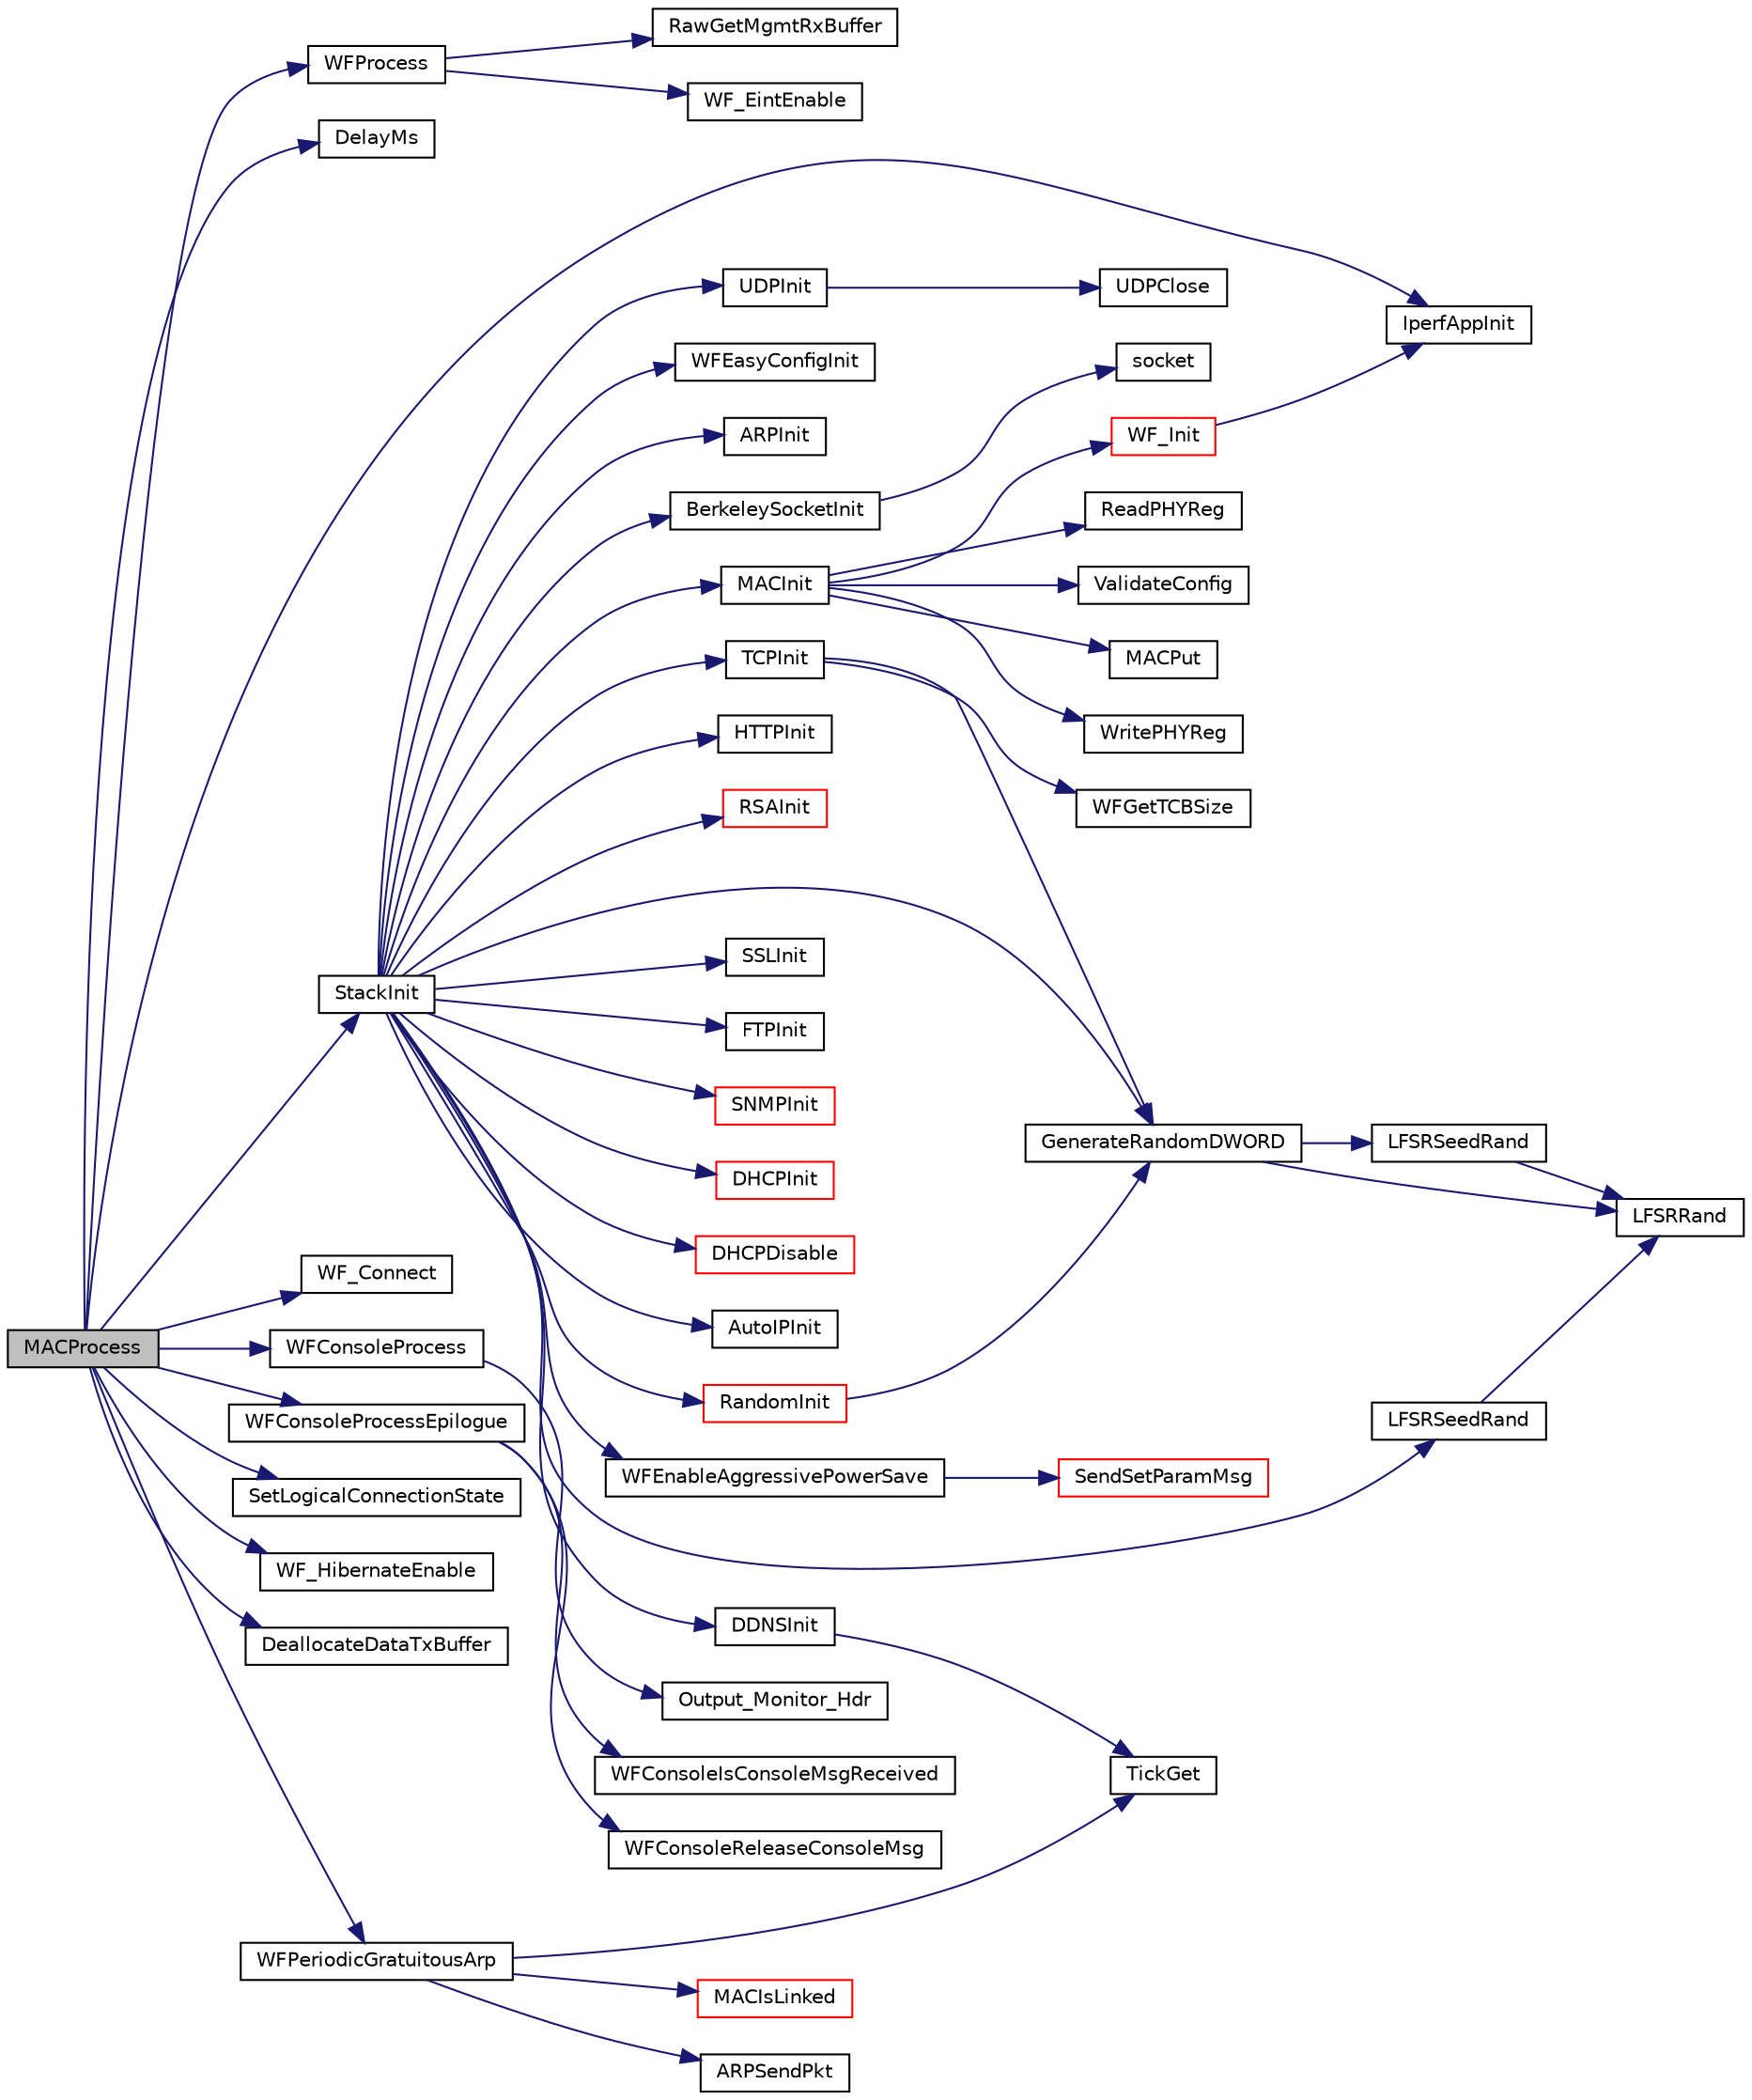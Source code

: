 digraph "MACProcess"
{
  edge [fontname="Helvetica",fontsize="10",labelfontname="Helvetica",labelfontsize="10"];
  node [fontname="Helvetica",fontsize="10",shape=record];
  rankdir="LR";
  Node1 [label="MACProcess",height=0.2,width=0.4,color="black", fillcolor="grey75", style="filled", fontcolor="black"];
  Node1 -> Node2 [color="midnightblue",fontsize="10",style="solid",fontname="Helvetica"];
  Node2 [label="WFProcess",height=0.2,width=0.4,color="black", fillcolor="white", style="filled",URL="$_w_f_api_8h.html#ab40c33ce57709d716eea07a0a76b16dd"];
  Node2 -> Node3 [color="midnightblue",fontsize="10",style="solid",fontname="Helvetica"];
  Node3 [label="RawGetMgmtRxBuffer",height=0.2,width=0.4,color="black", fillcolor="white", style="filled",URL="$_w_f_raw_8h.html#ad4dc4ee21d997183f947293c0a52d293"];
  Node2 -> Node4 [color="midnightblue",fontsize="10",style="solid",fontname="Helvetica"];
  Node4 [label="WF_EintEnable",height=0.2,width=0.4,color="black", fillcolor="white", style="filled",URL="$_w_f_api_8h.html#a939bc519999b13755ac6af4911d8fffb"];
  Node1 -> Node5 [color="midnightblue",fontsize="10",style="solid",fontname="Helvetica"];
  Node5 [label="DelayMs",height=0.2,width=0.4,color="black", fillcolor="white", style="filled",URL="$_time_delay_8c.html#ac0fb282a454001ee1813601dbb9f1bed"];
  Node1 -> Node6 [color="midnightblue",fontsize="10",style="solid",fontname="Helvetica"];
  Node6 [label="StackInit",height=0.2,width=0.4,color="black", fillcolor="white", style="filled",URL="$_stack_tsk_8h.html#af71915a2bb239ba8607e939c5943eb59"];
  Node6 -> Node7 [color="midnightblue",fontsize="10",style="solid",fontname="Helvetica"];
  Node7 [label="LFSRSeedRand",height=0.2,width=0.4,color="black", fillcolor="white", style="filled",URL="$_helpers_8h.html#a4cbb98a43546f70ea01fbf5408e72540"];
  Node7 -> Node8 [color="midnightblue",fontsize="10",style="solid",fontname="Helvetica"];
  Node8 [label="LFSRRand",height=0.2,width=0.4,color="black", fillcolor="white", style="filled",URL="$_helpers_8c.html#aa96b3af9ccf2d7d2a4558708b90981cd"];
  Node6 -> Node9 [color="midnightblue",fontsize="10",style="solid",fontname="Helvetica"];
  Node9 [label="GenerateRandomDWORD",height=0.2,width=0.4,color="black", fillcolor="white", style="filled",URL="$_helpers_8h.html#ab9a87e9fa459e39748e35e7b700077ed"];
  Node9 -> Node8 [color="midnightblue",fontsize="10",style="solid",fontname="Helvetica"];
  Node9 -> Node10 [color="midnightblue",fontsize="10",style="solid",fontname="Helvetica"];
  Node10 [label="LFSRSeedRand",height=0.2,width=0.4,color="black", fillcolor="white", style="filled",URL="$_helpers_8c.html#a4cbb98a43546f70ea01fbf5408e72540"];
  Node10 -> Node8 [color="midnightblue",fontsize="10",style="solid",fontname="Helvetica"];
  Node6 -> Node11 [color="midnightblue",fontsize="10",style="solid",fontname="Helvetica"];
  Node11 [label="MACInit",height=0.2,width=0.4,color="black", fillcolor="white", style="filled",URL="$_m_a_c_8h.html#a26cccc5919dcabb5777c3f6127648e9f"];
  Node11 -> Node12 [color="midnightblue",fontsize="10",style="solid",fontname="Helvetica"];
  Node12 [label="MACPut",height=0.2,width=0.4,color="black", fillcolor="white", style="filled",URL="$_e_n_c28_j60_8c.html#a9a1910d847af55acbfd90ef175be44b9"];
  Node11 -> Node13 [color="midnightblue",fontsize="10",style="solid",fontname="Helvetica"];
  Node13 [label="WritePHYReg",height=0.2,width=0.4,color="black", fillcolor="white", style="filled",URL="$_e_n_c28_j60_8c.html#a04609c1fdb5007eaa44b3b6d7da48c15"];
  Node11 -> Node14 [color="midnightblue",fontsize="10",style="solid",fontname="Helvetica"];
  Node14 [label="ReadPHYReg",height=0.2,width=0.4,color="black", fillcolor="white", style="filled",URL="$_e_n_c28_j60_8c.html#a81741d7c8ce6dbb91df36e900740ce7c"];
  Node11 -> Node15 [color="midnightblue",fontsize="10",style="solid",fontname="Helvetica"];
  Node15 [label="WF_Init",height=0.2,width=0.4,color="red", fillcolor="white", style="filled",URL="$_w_f_api_8h.html#a3c52cb8bd42cf87ccc32542fd9281c18"];
  Node15 -> Node16 [color="midnightblue",fontsize="10",style="solid",fontname="Helvetica"];
  Node16 [label="IperfAppInit",height=0.2,width=0.4,color="black", fillcolor="white", style="filled",URL="$_w_f_init_8c.html#a38aa9b3b13b9e93302e6401bf09bed4b"];
  Node11 -> Node17 [color="midnightblue",fontsize="10",style="solid",fontname="Helvetica"];
  Node17 [label="ValidateConfig",height=0.2,width=0.4,color="black", fillcolor="white", style="filled",URL="$_w_f_mac__24_g_8c.html#a943f344af782b8f55c1636da4e5b8dfd"];
  Node6 -> Node18 [color="midnightblue",fontsize="10",style="solid",fontname="Helvetica"];
  Node18 [label="WFEnableAggressivePowerSave",height=0.2,width=0.4,color="black", fillcolor="white", style="filled",URL="$_w_f_mgmt_msg_8h.html#a0edd042310380fe3dd6a980abae84d16"];
  Node18 -> Node19 [color="midnightblue",fontsize="10",style="solid",fontname="Helvetica"];
  Node19 [label="SendSetParamMsg",height=0.2,width=0.4,color="red", fillcolor="white", style="filled",URL="$_w_f_param_msg_8c.html#aae563f30e5a74d61457a580a1ac55f35"];
  Node6 -> Node20 [color="midnightblue",fontsize="10",style="solid",fontname="Helvetica"];
  Node20 [label="WFEasyConfigInit",height=0.2,width=0.4,color="black", fillcolor="white", style="filled",URL="$_w_f_easy_config_8h.html#a216cf2166ac0176543e31134b63c6169"];
  Node6 -> Node21 [color="midnightblue",fontsize="10",style="solid",fontname="Helvetica"];
  Node21 [label="ARPInit",height=0.2,width=0.4,color="black", fillcolor="white", style="filled",URL="$_a_r_p_8h.html#a3cfc3a5e8219655fda663e05975b5db9"];
  Node6 -> Node22 [color="midnightblue",fontsize="10",style="solid",fontname="Helvetica"];
  Node22 [label="UDPInit",height=0.2,width=0.4,color="black", fillcolor="white", style="filled",URL="$_u_d_p_8h.html#a26be5362fd254b256ce49813760578ad"];
  Node22 -> Node23 [color="midnightblue",fontsize="10",style="solid",fontname="Helvetica"];
  Node23 [label="UDPClose",height=0.2,width=0.4,color="black", fillcolor="white", style="filled",URL="$_u_d_p_8c.html#ab324430d82f92d41aec441f45ddf7d0f"];
  Node6 -> Node24 [color="midnightblue",fontsize="10",style="solid",fontname="Helvetica"];
  Node24 [label="TCPInit",height=0.2,width=0.4,color="black", fillcolor="white", style="filled",URL="$_t_c_p_8h.html#aa14ab130bfd7824b97f571fe55139fc4"];
  Node24 -> Node9 [color="midnightblue",fontsize="10",style="solid",fontname="Helvetica"];
  Node24 -> Node25 [color="midnightblue",fontsize="10",style="solid",fontname="Helvetica"];
  Node25 [label="WFGetTCBSize",height=0.2,width=0.4,color="black", fillcolor="white", style="filled",URL="$_t_c_p_8c.html#a33d9392f2c2945d2abd90efcf0327a9a"];
  Node6 -> Node26 [color="midnightblue",fontsize="10",style="solid",fontname="Helvetica"];
  Node26 [label="BerkeleySocketInit",height=0.2,width=0.4,color="black", fillcolor="white", style="filled",URL="$_berkeley_a_p_i_8h.html#a45a368cee3d8258e84f073890e86bf7f"];
  Node26 -> Node27 [color="midnightblue",fontsize="10",style="solid",fontname="Helvetica"];
  Node27 [label="socket",height=0.2,width=0.4,color="black", fillcolor="white", style="filled",URL="$_berkeley_a_p_i_8c.html#a4bbac9ff89097f54941d2e1cf66f8ca9"];
  Node6 -> Node28 [color="midnightblue",fontsize="10",style="solid",fontname="Helvetica"];
  Node28 [label="HTTPInit",height=0.2,width=0.4,color="black", fillcolor="white", style="filled",URL="$___h_t_t_p2_8h.html#aee23d8df952c3c1a8466ce016e809d82"];
  Node6 -> Node29 [color="midnightblue",fontsize="10",style="solid",fontname="Helvetica"];
  Node29 [label="RSAInit",height=0.2,width=0.4,color="red", fillcolor="white", style="filled",URL="$_r_s_a_8h.html#aba0b39b1a461d50e0dc316b1ed3e1b21"];
  Node6 -> Node30 [color="midnightblue",fontsize="10",style="solid",fontname="Helvetica"];
  Node30 [label="SSLInit",height=0.2,width=0.4,color="black", fillcolor="white", style="filled",URL="$_s_s_l_8h.html#afcc6e2304cadd1aeded220c6e9b751a2"];
  Node6 -> Node31 [color="midnightblue",fontsize="10",style="solid",fontname="Helvetica"];
  Node31 [label="FTPInit",height=0.2,width=0.4,color="black", fillcolor="white", style="filled",URL="$_f_t_p_8h.html#a0a66c794d89e25e1a477229f941e2615"];
  Node6 -> Node32 [color="midnightblue",fontsize="10",style="solid",fontname="Helvetica"];
  Node32 [label="SNMPInit",height=0.2,width=0.4,color="red", fillcolor="white", style="filled",URL="$_s_n_m_p_8h.html#a79d23db507b4d1023fbe55de9ace75b7"];
  Node6 -> Node33 [color="midnightblue",fontsize="10",style="solid",fontname="Helvetica"];
  Node33 [label="DHCPInit",height=0.2,width=0.4,color="red", fillcolor="white", style="filled",URL="$_d_h_c_p_8h.html#afdc2678028f88194694b393cc79c8286"];
  Node6 -> Node34 [color="midnightblue",fontsize="10",style="solid",fontname="Helvetica"];
  Node34 [label="DHCPDisable",height=0.2,width=0.4,color="red", fillcolor="white", style="filled",URL="$_d_h_c_p_8h.html#ac36ee2c2bc10b40addc471e288cdf4af"];
  Node6 -> Node35 [color="midnightblue",fontsize="10",style="solid",fontname="Helvetica"];
  Node35 [label="AutoIPInit",height=0.2,width=0.4,color="black", fillcolor="white", style="filled",URL="$_auto_i_p_8h.html#a049774cbaba3a75c96793c2a1a7957e9"];
  Node6 -> Node36 [color="midnightblue",fontsize="10",style="solid",fontname="Helvetica"];
  Node36 [label="DDNSInit",height=0.2,width=0.4,color="black", fillcolor="white", style="filled",URL="$_dyn_d_n_s_8h.html#aa0e631e2fb1d2664e60ffc8f0a184dbe"];
  Node36 -> Node37 [color="midnightblue",fontsize="10",style="solid",fontname="Helvetica"];
  Node37 [label="TickGet",height=0.2,width=0.4,color="black", fillcolor="white", style="filled",URL="$_tick_8h.html#a035d1d3f8afdca7abedf588ee1b20af0"];
  Node6 -> Node38 [color="midnightblue",fontsize="10",style="solid",fontname="Helvetica"];
  Node38 [label="RandomInit",height=0.2,width=0.4,color="red", fillcolor="white", style="filled",URL="$_random_8h.html#ab27ff88517634ed914e777f243c01479"];
  Node38 -> Node9 [color="midnightblue",fontsize="10",style="solid",fontname="Helvetica"];
  Node1 -> Node16 [color="midnightblue",fontsize="10",style="solid",fontname="Helvetica"];
  Node1 -> Node39 [color="midnightblue",fontsize="10",style="solid",fontname="Helvetica"];
  Node39 [label="WF_Connect",height=0.2,width=0.4,color="black", fillcolor="white", style="filled",URL="$_w_f_mac_8c.html#a112a0c7a8a37f72cab76a6fcd3f4a4e1"];
  Node1 -> Node40 [color="midnightblue",fontsize="10",style="solid",fontname="Helvetica"];
  Node40 [label="WFConsoleProcess",height=0.2,width=0.4,color="black", fillcolor="white", style="filled",URL="$_w_f_console_8h.html#a08bebeac07c49ec2d103d7eda5841a4b"];
  Node40 -> Node41 [color="midnightblue",fontsize="10",style="solid",fontname="Helvetica"];
  Node41 [label="Output_Monitor_Hdr",height=0.2,width=0.4,color="black", fillcolor="white", style="filled",URL="$_w_f_console_8c.html#ad9e3c1553d567ce485f6e8ef1eb399b7"];
  Node1 -> Node42 [color="midnightblue",fontsize="10",style="solid",fontname="Helvetica"];
  Node42 [label="WFConsoleProcessEpilogue",height=0.2,width=0.4,color="black", fillcolor="white", style="filled",URL="$_w_f_console_8h.html#a780a76e11294990a58b6c71c2f7948bd"];
  Node42 -> Node43 [color="midnightblue",fontsize="10",style="solid",fontname="Helvetica"];
  Node43 [label="WFConsoleIsConsoleMsgReceived",height=0.2,width=0.4,color="black", fillcolor="white", style="filled",URL="$_w_f_console_8c.html#a57434e344f6a227b6f6f6997175cea67"];
  Node42 -> Node44 [color="midnightblue",fontsize="10",style="solid",fontname="Helvetica"];
  Node44 [label="WFConsoleReleaseConsoleMsg",height=0.2,width=0.4,color="black", fillcolor="white", style="filled",URL="$_w_f_console_8c.html#acfbfcfb3dc958a59c2b1f8d2a871bb28"];
  Node1 -> Node45 [color="midnightblue",fontsize="10",style="solid",fontname="Helvetica"];
  Node45 [label="SetLogicalConnectionState",height=0.2,width=0.4,color="black", fillcolor="white", style="filled",URL="$_w_f_driver_prv_8h.html#ae39f2dfabbf317721b95c85563aa02ab"];
  Node1 -> Node46 [color="midnightblue",fontsize="10",style="solid",fontname="Helvetica"];
  Node46 [label="WF_HibernateEnable",height=0.2,width=0.4,color="black", fillcolor="white", style="filled",URL="$_w_f_api_8h.html#af5cd4475b565b7846c3d27dd65b97d46"];
  Node1 -> Node47 [color="midnightblue",fontsize="10",style="solid",fontname="Helvetica"];
  Node47 [label="DeallocateDataTxBuffer",height=0.2,width=0.4,color="black", fillcolor="white", style="filled",URL="$_w_f_raw_8h.html#a270fb0e2bd37af95849fe1123203bef5"];
  Node1 -> Node48 [color="midnightblue",fontsize="10",style="solid",fontname="Helvetica"];
  Node48 [label="WFPeriodicGratuitousArp",height=0.2,width=0.4,color="black", fillcolor="white", style="filled",URL="$_w_f_mac_8c.html#a1570c09fc866aec85a413c831e292fda"];
  Node48 -> Node49 [color="midnightblue",fontsize="10",style="solid",fontname="Helvetica"];
  Node49 [label="MACIsLinked",height=0.2,width=0.4,color="red", fillcolor="white", style="filled",URL="$_w_f_mac_8c.html#a0b700fbc3ad2a6c7c389026bfd38e0f1"];
  Node48 -> Node37 [color="midnightblue",fontsize="10",style="solid",fontname="Helvetica"];
  Node48 -> Node50 [color="midnightblue",fontsize="10",style="solid",fontname="Helvetica"];
  Node50 [label="ARPSendPkt",height=0.2,width=0.4,color="black", fillcolor="white", style="filled",URL="$_w_f_mac_8c.html#a08ef88a80eac112205ecd84dbbc5a481"];
}
